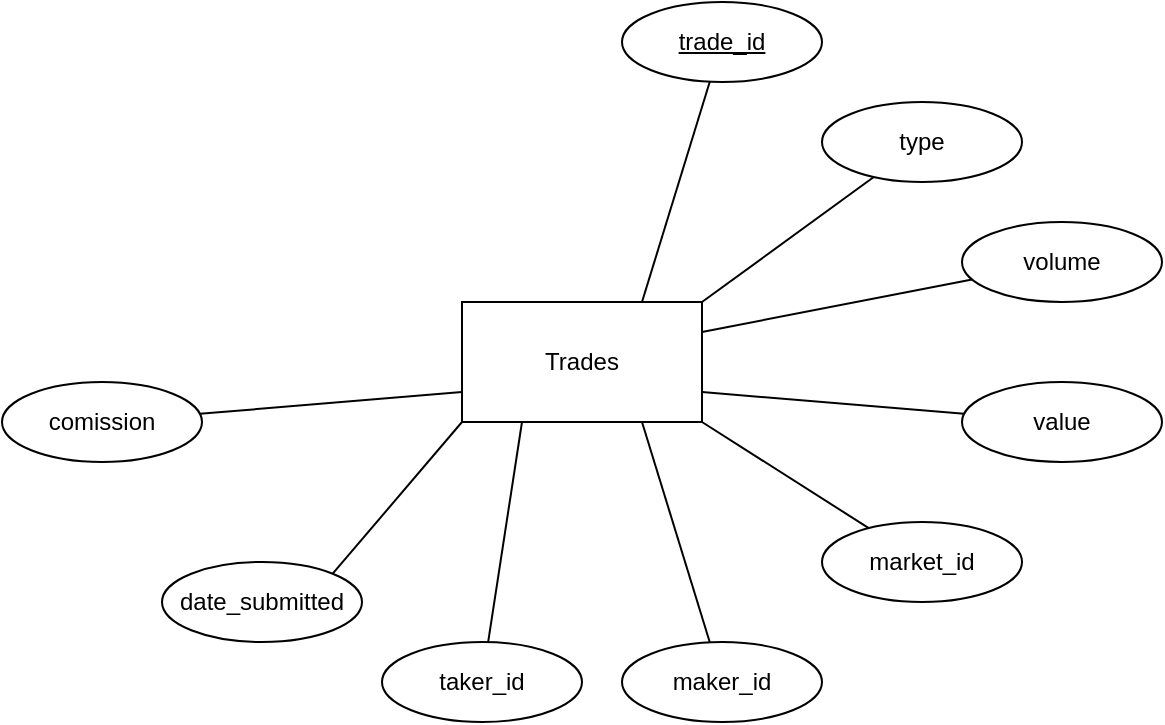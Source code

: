 <mxfile version="23.1.5" type="device">
  <diagram name="Page-1" id="yhlNIj4HaICV9S_2swec">
    <mxGraphModel dx="1050" dy="621" grid="1" gridSize="10" guides="1" tooltips="1" connect="1" arrows="1" fold="1" page="1" pageScale="1" pageWidth="1700" pageHeight="1150" math="0" shadow="0">
      <root>
        <mxCell id="0" />
        <mxCell id="1" parent="0" />
        <mxCell id="CVeb1bJi8RLITdCUfTPE-12" style="edgeStyle=none;rounded=0;orthogonalLoop=1;jettySize=auto;html=1;exitX=1;exitY=0;exitDx=0;exitDy=0;strokeColor=default;align=center;verticalAlign=middle;fontFamily=Helvetica;fontSize=11;fontColor=default;labelBackgroundColor=default;endArrow=none;endFill=0;" edge="1" parent="1" source="CVeb1bJi8RLITdCUfTPE-1" target="CVeb1bJi8RLITdCUfTPE-3">
          <mxGeometry relative="1" as="geometry" />
        </mxCell>
        <mxCell id="CVeb1bJi8RLITdCUfTPE-13" style="edgeStyle=none;rounded=0;orthogonalLoop=1;jettySize=auto;html=1;exitX=1;exitY=0.25;exitDx=0;exitDy=0;strokeColor=default;align=center;verticalAlign=middle;fontFamily=Helvetica;fontSize=11;fontColor=default;labelBackgroundColor=default;endArrow=none;endFill=0;" edge="1" parent="1" source="CVeb1bJi8RLITdCUfTPE-1" target="CVeb1bJi8RLITdCUfTPE-4">
          <mxGeometry relative="1" as="geometry" />
        </mxCell>
        <mxCell id="CVeb1bJi8RLITdCUfTPE-14" style="edgeStyle=none;rounded=0;orthogonalLoop=1;jettySize=auto;html=1;exitX=1;exitY=0.75;exitDx=0;exitDy=0;strokeColor=default;align=center;verticalAlign=middle;fontFamily=Helvetica;fontSize=11;fontColor=default;labelBackgroundColor=default;endArrow=none;endFill=0;" edge="1" parent="1" source="CVeb1bJi8RLITdCUfTPE-1" target="CVeb1bJi8RLITdCUfTPE-5">
          <mxGeometry relative="1" as="geometry" />
        </mxCell>
        <mxCell id="CVeb1bJi8RLITdCUfTPE-15" style="edgeStyle=none;rounded=0;orthogonalLoop=1;jettySize=auto;html=1;exitX=1;exitY=1;exitDx=0;exitDy=0;strokeColor=default;align=center;verticalAlign=middle;fontFamily=Helvetica;fontSize=11;fontColor=default;labelBackgroundColor=default;endArrow=none;endFill=0;" edge="1" parent="1" source="CVeb1bJi8RLITdCUfTPE-1" target="CVeb1bJi8RLITdCUfTPE-6">
          <mxGeometry relative="1" as="geometry" />
        </mxCell>
        <mxCell id="CVeb1bJi8RLITdCUfTPE-16" style="edgeStyle=none;rounded=0;orthogonalLoop=1;jettySize=auto;html=1;exitX=0.75;exitY=1;exitDx=0;exitDy=0;strokeColor=default;align=center;verticalAlign=middle;fontFamily=Helvetica;fontSize=11;fontColor=default;labelBackgroundColor=default;endArrow=none;endFill=0;" edge="1" parent="1" source="CVeb1bJi8RLITdCUfTPE-1" target="CVeb1bJi8RLITdCUfTPE-7">
          <mxGeometry relative="1" as="geometry" />
        </mxCell>
        <mxCell id="CVeb1bJi8RLITdCUfTPE-17" style="edgeStyle=none;rounded=0;orthogonalLoop=1;jettySize=auto;html=1;exitX=0.25;exitY=1;exitDx=0;exitDy=0;strokeColor=default;align=center;verticalAlign=middle;fontFamily=Helvetica;fontSize=11;fontColor=default;labelBackgroundColor=default;endArrow=none;endFill=0;" edge="1" parent="1" source="CVeb1bJi8RLITdCUfTPE-1" target="CVeb1bJi8RLITdCUfTPE-8">
          <mxGeometry relative="1" as="geometry" />
        </mxCell>
        <mxCell id="CVeb1bJi8RLITdCUfTPE-1" value="Trades" style="rounded=0;whiteSpace=wrap;html=1;" vertex="1" parent="1">
          <mxGeometry x="480" y="290" width="120" height="60" as="geometry" />
        </mxCell>
        <mxCell id="CVeb1bJi8RLITdCUfTPE-11" style="rounded=0;orthogonalLoop=1;jettySize=auto;html=1;entryX=0.75;entryY=0;entryDx=0;entryDy=0;endArrow=none;endFill=0;" edge="1" parent="1" source="CVeb1bJi8RLITdCUfTPE-2" target="CVeb1bJi8RLITdCUfTPE-1">
          <mxGeometry relative="1" as="geometry" />
        </mxCell>
        <mxCell id="CVeb1bJi8RLITdCUfTPE-2" value="trade_id" style="ellipse;whiteSpace=wrap;html=1;align=center;fontStyle=4" vertex="1" parent="1">
          <mxGeometry x="560" y="140" width="100" height="40" as="geometry" />
        </mxCell>
        <mxCell id="CVeb1bJi8RLITdCUfTPE-3" value="type" style="ellipse;whiteSpace=wrap;html=1;align=center;" vertex="1" parent="1">
          <mxGeometry x="660" y="190" width="100" height="40" as="geometry" />
        </mxCell>
        <mxCell id="CVeb1bJi8RLITdCUfTPE-4" value="volume" style="ellipse;whiteSpace=wrap;html=1;align=center;" vertex="1" parent="1">
          <mxGeometry x="730" y="250" width="100" height="40" as="geometry" />
        </mxCell>
        <mxCell id="CVeb1bJi8RLITdCUfTPE-5" value="value" style="ellipse;whiteSpace=wrap;html=1;align=center;" vertex="1" parent="1">
          <mxGeometry x="730" y="330" width="100" height="40" as="geometry" />
        </mxCell>
        <mxCell id="CVeb1bJi8RLITdCUfTPE-6" value="market_id" style="ellipse;whiteSpace=wrap;html=1;align=center;" vertex="1" parent="1">
          <mxGeometry x="660" y="400" width="100" height="40" as="geometry" />
        </mxCell>
        <mxCell id="CVeb1bJi8RLITdCUfTPE-7" value="maker_id" style="ellipse;whiteSpace=wrap;html=1;align=center;" vertex="1" parent="1">
          <mxGeometry x="560" y="460" width="100" height="40" as="geometry" />
        </mxCell>
        <mxCell id="CVeb1bJi8RLITdCUfTPE-8" value="taker_id" style="ellipse;whiteSpace=wrap;html=1;align=center;" vertex="1" parent="1">
          <mxGeometry x="440" y="460" width="100" height="40" as="geometry" />
        </mxCell>
        <mxCell id="CVeb1bJi8RLITdCUfTPE-18" style="edgeStyle=none;rounded=0;orthogonalLoop=1;jettySize=auto;html=1;exitX=1;exitY=0;exitDx=0;exitDy=0;entryX=0;entryY=1;entryDx=0;entryDy=0;strokeColor=default;align=center;verticalAlign=middle;fontFamily=Helvetica;fontSize=11;fontColor=default;labelBackgroundColor=default;endArrow=none;endFill=0;" edge="1" parent="1" source="CVeb1bJi8RLITdCUfTPE-9" target="CVeb1bJi8RLITdCUfTPE-1">
          <mxGeometry relative="1" as="geometry" />
        </mxCell>
        <mxCell id="CVeb1bJi8RLITdCUfTPE-9" value="date_submitted" style="ellipse;whiteSpace=wrap;html=1;align=center;" vertex="1" parent="1">
          <mxGeometry x="330" y="420" width="100" height="40" as="geometry" />
        </mxCell>
        <mxCell id="CVeb1bJi8RLITdCUfTPE-19" style="edgeStyle=none;rounded=0;orthogonalLoop=1;jettySize=auto;html=1;entryX=0;entryY=0.75;entryDx=0;entryDy=0;strokeColor=default;align=center;verticalAlign=middle;fontFamily=Helvetica;fontSize=11;fontColor=default;labelBackgroundColor=default;endArrow=none;endFill=0;" edge="1" parent="1" source="CVeb1bJi8RLITdCUfTPE-10" target="CVeb1bJi8RLITdCUfTPE-1">
          <mxGeometry relative="1" as="geometry" />
        </mxCell>
        <mxCell id="CVeb1bJi8RLITdCUfTPE-10" value="comission" style="ellipse;whiteSpace=wrap;html=1;align=center;" vertex="1" parent="1">
          <mxGeometry x="250" y="330" width="100" height="40" as="geometry" />
        </mxCell>
      </root>
    </mxGraphModel>
  </diagram>
</mxfile>
